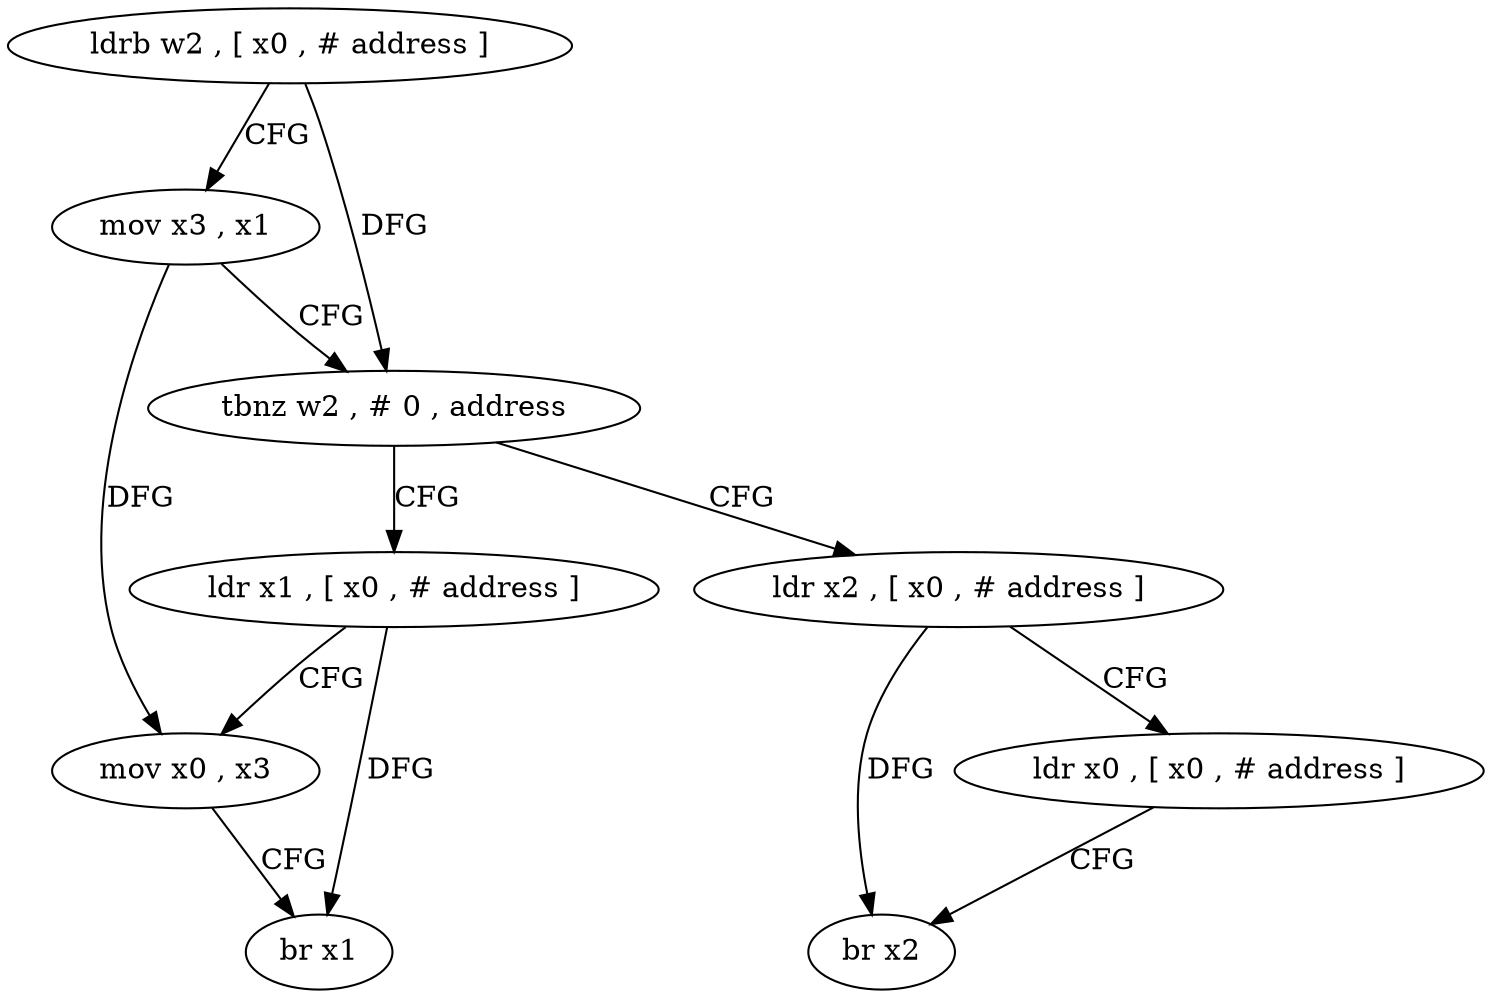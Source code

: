 digraph "func" {
"184048" [label = "ldrb w2 , [ x0 , # address ]" ]
"184052" [label = "mov x3 , x1" ]
"184056" [label = "tbnz w2 , # 0 , address" ]
"184072" [label = "ldr x2 , [ x0 , # address ]" ]
"184060" [label = "ldr x1 , [ x0 , # address ]" ]
"184076" [label = "ldr x0 , [ x0 , # address ]" ]
"184080" [label = "br x2" ]
"184064" [label = "mov x0 , x3" ]
"184068" [label = "br x1" ]
"184048" -> "184052" [ label = "CFG" ]
"184048" -> "184056" [ label = "DFG" ]
"184052" -> "184056" [ label = "CFG" ]
"184052" -> "184064" [ label = "DFG" ]
"184056" -> "184072" [ label = "CFG" ]
"184056" -> "184060" [ label = "CFG" ]
"184072" -> "184076" [ label = "CFG" ]
"184072" -> "184080" [ label = "DFG" ]
"184060" -> "184064" [ label = "CFG" ]
"184060" -> "184068" [ label = "DFG" ]
"184076" -> "184080" [ label = "CFG" ]
"184064" -> "184068" [ label = "CFG" ]
}
